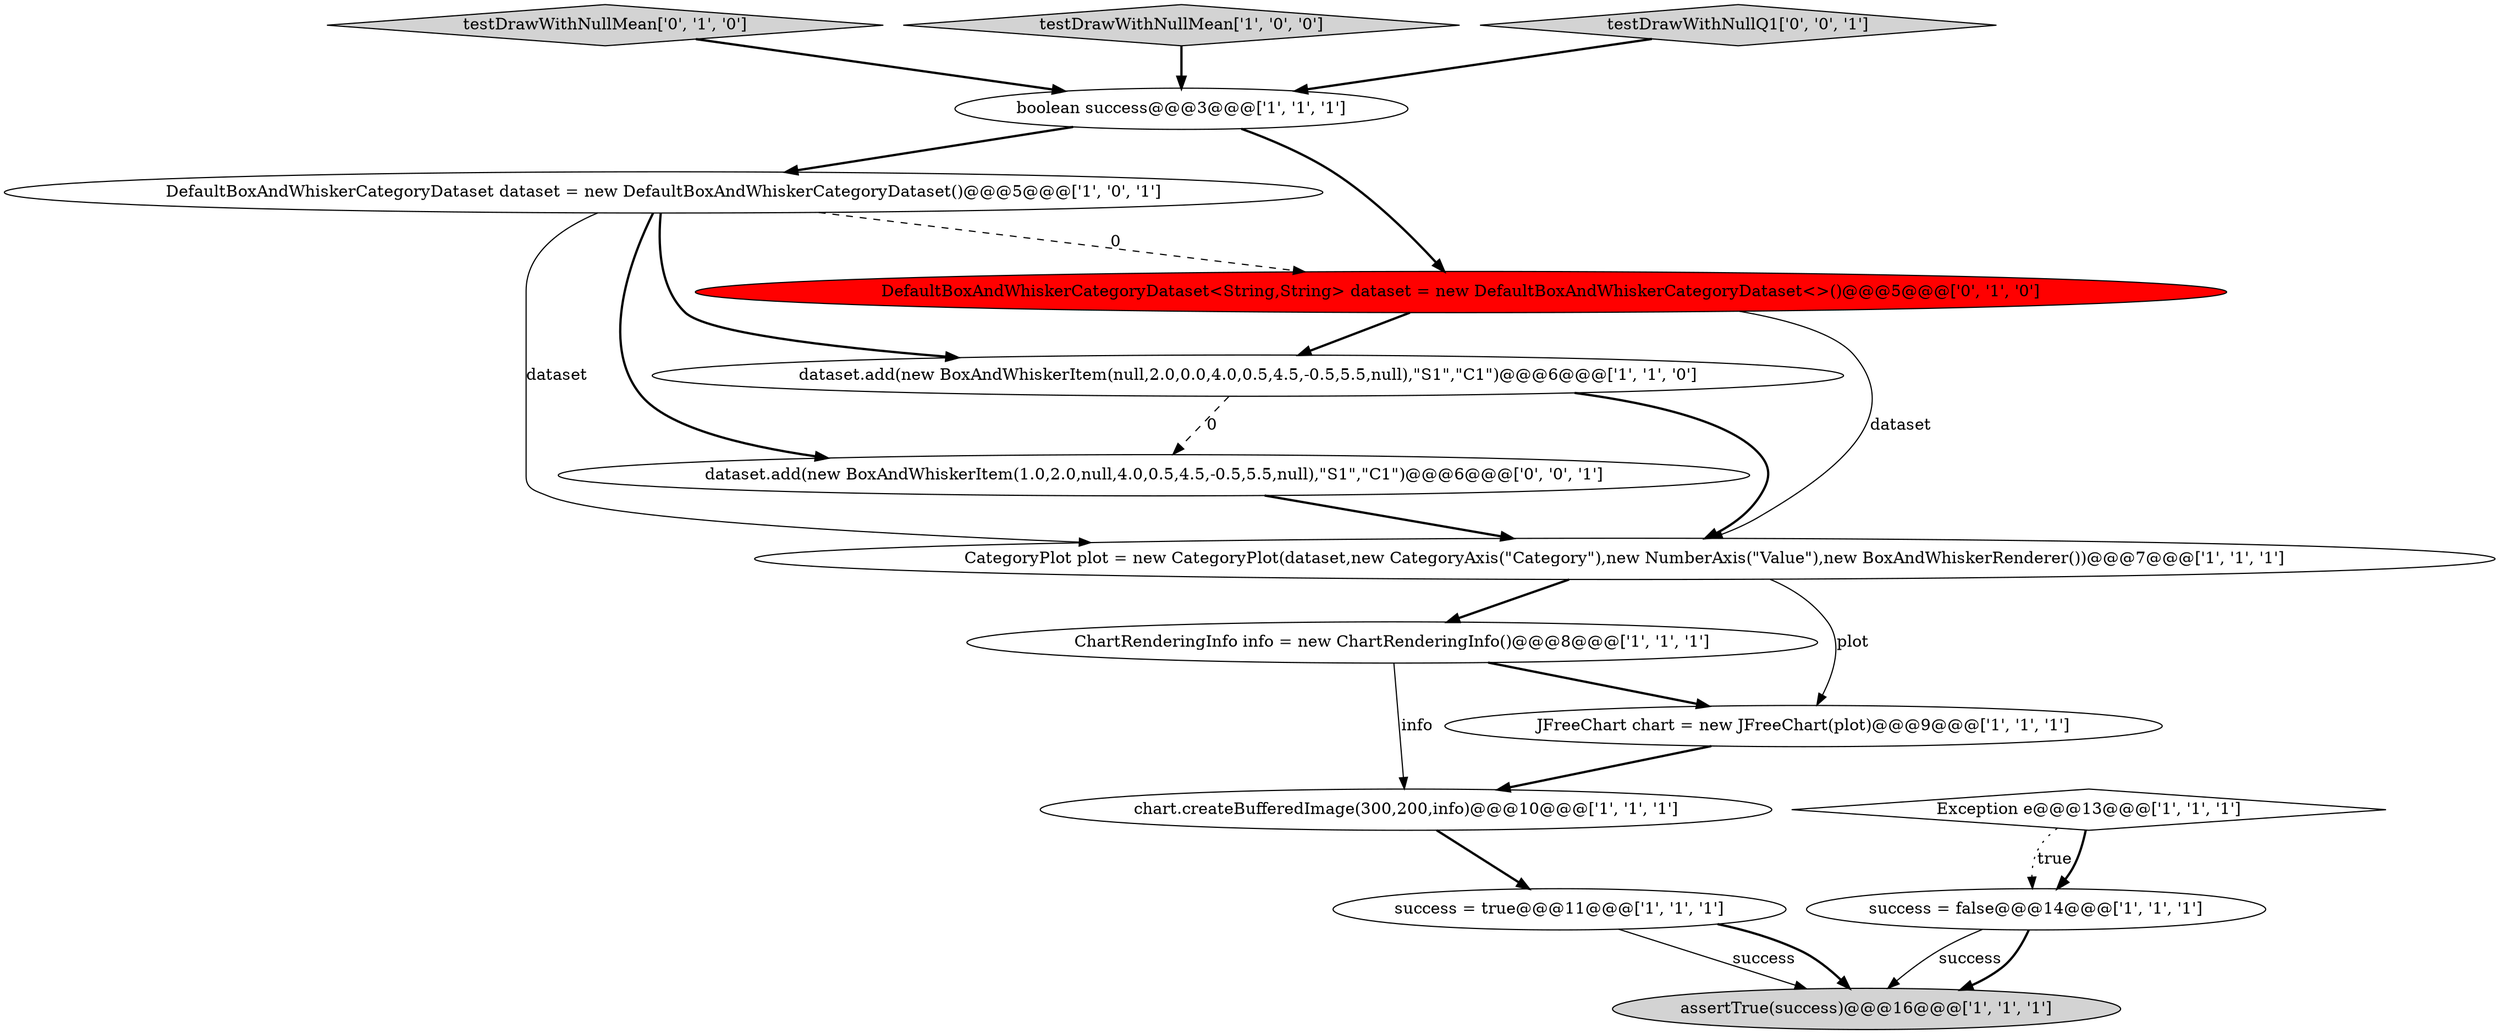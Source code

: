 digraph {
2 [style = filled, label = "success = false@@@14@@@['1', '1', '1']", fillcolor = white, shape = ellipse image = "AAA0AAABBB1BBB"];
9 [style = filled, label = "dataset.add(new BoxAndWhiskerItem(null,2.0,0.0,4.0,0.5,4.5,-0.5,5.5,null),\"S1\",\"C1\")@@@6@@@['1', '1', '0']", fillcolor = white, shape = ellipse image = "AAA0AAABBB1BBB"];
11 [style = filled, label = "assertTrue(success)@@@16@@@['1', '1', '1']", fillcolor = lightgray, shape = ellipse image = "AAA0AAABBB1BBB"];
13 [style = filled, label = "testDrawWithNullMean['0', '1', '0']", fillcolor = lightgray, shape = diamond image = "AAA0AAABBB2BBB"];
8 [style = filled, label = "testDrawWithNullMean['1', '0', '0']", fillcolor = lightgray, shape = diamond image = "AAA0AAABBB1BBB"];
14 [style = filled, label = "testDrawWithNullQ1['0', '0', '1']", fillcolor = lightgray, shape = diamond image = "AAA0AAABBB3BBB"];
3 [style = filled, label = "boolean success@@@3@@@['1', '1', '1']", fillcolor = white, shape = ellipse image = "AAA0AAABBB1BBB"];
10 [style = filled, label = "Exception e@@@13@@@['1', '1', '1']", fillcolor = white, shape = diamond image = "AAA0AAABBB1BBB"];
15 [style = filled, label = "dataset.add(new BoxAndWhiskerItem(1.0,2.0,null,4.0,0.5,4.5,-0.5,5.5,null),\"S1\",\"C1\")@@@6@@@['0', '0', '1']", fillcolor = white, shape = ellipse image = "AAA0AAABBB3BBB"];
0 [style = filled, label = "chart.createBufferedImage(300,200,info)@@@10@@@['1', '1', '1']", fillcolor = white, shape = ellipse image = "AAA0AAABBB1BBB"];
4 [style = filled, label = "DefaultBoxAndWhiskerCategoryDataset dataset = new DefaultBoxAndWhiskerCategoryDataset()@@@5@@@['1', '0', '1']", fillcolor = white, shape = ellipse image = "AAA0AAABBB1BBB"];
7 [style = filled, label = "CategoryPlot plot = new CategoryPlot(dataset,new CategoryAxis(\"Category\"),new NumberAxis(\"Value\"),new BoxAndWhiskerRenderer())@@@7@@@['1', '1', '1']", fillcolor = white, shape = ellipse image = "AAA0AAABBB1BBB"];
1 [style = filled, label = "ChartRenderingInfo info = new ChartRenderingInfo()@@@8@@@['1', '1', '1']", fillcolor = white, shape = ellipse image = "AAA0AAABBB1BBB"];
6 [style = filled, label = "JFreeChart chart = new JFreeChart(plot)@@@9@@@['1', '1', '1']", fillcolor = white, shape = ellipse image = "AAA0AAABBB1BBB"];
5 [style = filled, label = "success = true@@@11@@@['1', '1', '1']", fillcolor = white, shape = ellipse image = "AAA0AAABBB1BBB"];
12 [style = filled, label = "DefaultBoxAndWhiskerCategoryDataset<String,String> dataset = new DefaultBoxAndWhiskerCategoryDataset<>()@@@5@@@['0', '1', '0']", fillcolor = red, shape = ellipse image = "AAA1AAABBB2BBB"];
4->9 [style = bold, label=""];
14->3 [style = bold, label=""];
7->1 [style = bold, label=""];
15->7 [style = bold, label=""];
4->7 [style = solid, label="dataset"];
4->15 [style = bold, label=""];
8->3 [style = bold, label=""];
6->0 [style = bold, label=""];
3->12 [style = bold, label=""];
9->7 [style = bold, label=""];
12->9 [style = bold, label=""];
3->4 [style = bold, label=""];
2->11 [style = solid, label="success"];
4->12 [style = dashed, label="0"];
1->6 [style = bold, label=""];
13->3 [style = bold, label=""];
9->15 [style = dashed, label="0"];
10->2 [style = dotted, label="true"];
5->11 [style = solid, label="success"];
1->0 [style = solid, label="info"];
10->2 [style = bold, label=""];
5->11 [style = bold, label=""];
12->7 [style = solid, label="dataset"];
2->11 [style = bold, label=""];
7->6 [style = solid, label="plot"];
0->5 [style = bold, label=""];
}

